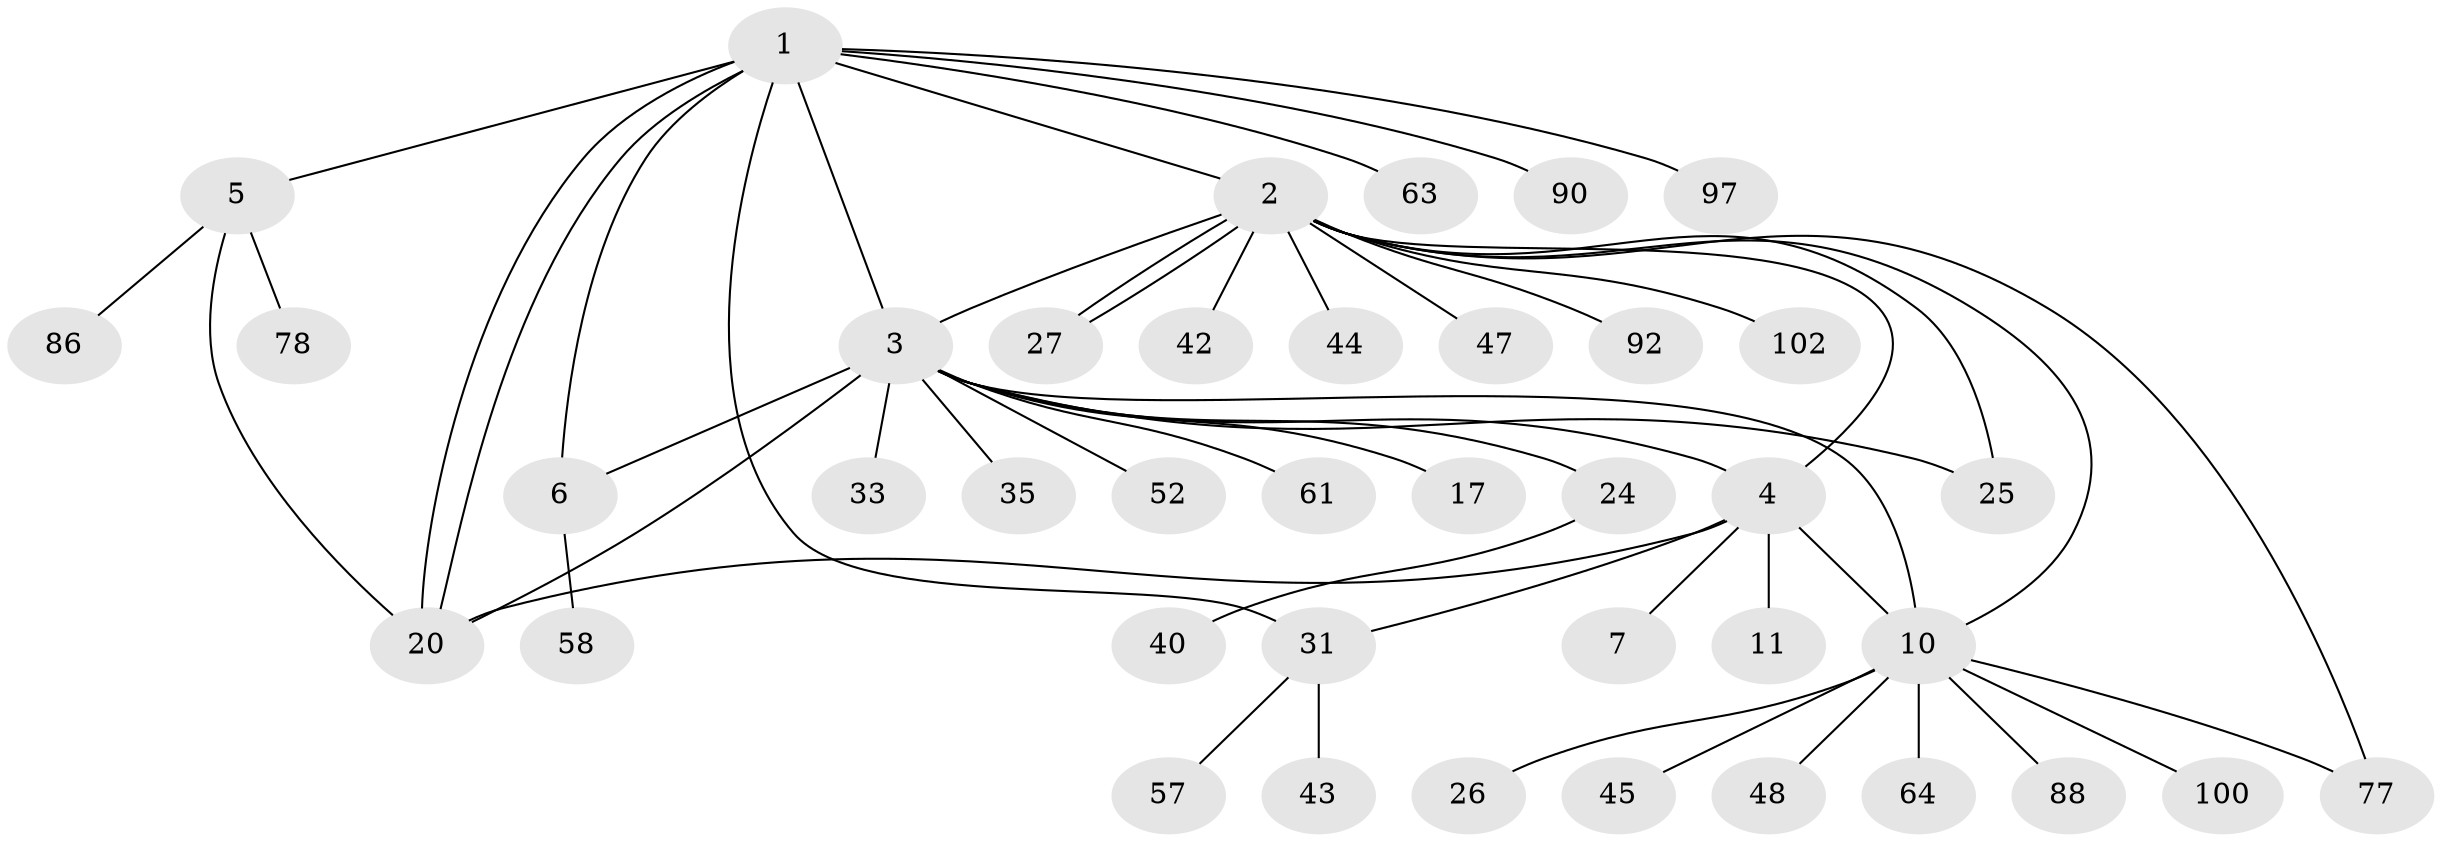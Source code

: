 // original degree distribution, {10: 0.00980392156862745, 13: 0.0196078431372549, 8: 0.029411764705882353, 5: 0.0392156862745098, 4: 0.06862745098039216, 2: 0.19607843137254902, 1: 0.5686274509803921, 9: 0.00980392156862745, 3: 0.049019607843137254, 6: 0.00980392156862745}
// Generated by graph-tools (version 1.1) at 2025/18/03/04/25 18:18:24]
// undirected, 40 vertices, 52 edges
graph export_dot {
graph [start="1"]
  node [color=gray90,style=filled];
  1;
  2;
  3 [super="+54+22+8+14+19+41"];
  4 [super="+46+37"];
  5 [super="+9+36"];
  6 [super="+12"];
  7 [super="+21"];
  10 [super="+49+53+74+18"];
  11;
  17;
  20 [super="+32+65+34"];
  24 [super="+51+71+70"];
  25;
  26;
  27;
  31 [super="+59+72+38"];
  33;
  35;
  40;
  42 [super="+87"];
  43;
  44;
  45;
  47;
  48;
  52;
  57;
  58 [super="+73+99"];
  61;
  63;
  64;
  77;
  78;
  86;
  88;
  90;
  92;
  97;
  100;
  102;
  1 -- 2;
  1 -- 3;
  1 -- 5;
  1 -- 6;
  1 -- 20;
  1 -- 20;
  1 -- 31;
  1 -- 63;
  1 -- 90;
  1 -- 97;
  2 -- 4;
  2 -- 10;
  2 -- 25;
  2 -- 27;
  2 -- 27;
  2 -- 42;
  2 -- 44;
  2 -- 47;
  2 -- 77;
  2 -- 92;
  2 -- 102;
  2 -- 3;
  3 -- 4;
  3 -- 25;
  3 -- 35;
  3 -- 52;
  3 -- 61;
  3 -- 33 [weight=2];
  3 -- 17;
  3 -- 6;
  3 -- 24;
  3 -- 10;
  3 -- 20;
  4 -- 7;
  4 -- 11;
  4 -- 31;
  4 -- 20;
  4 -- 10;
  5 -- 78;
  5 -- 86;
  5 -- 20;
  6 -- 58;
  10 -- 26;
  10 -- 45;
  10 -- 48;
  10 -- 64;
  10 -- 77;
  10 -- 88;
  10 -- 100;
  24 -- 40;
  31 -- 57;
  31 -- 43;
}
